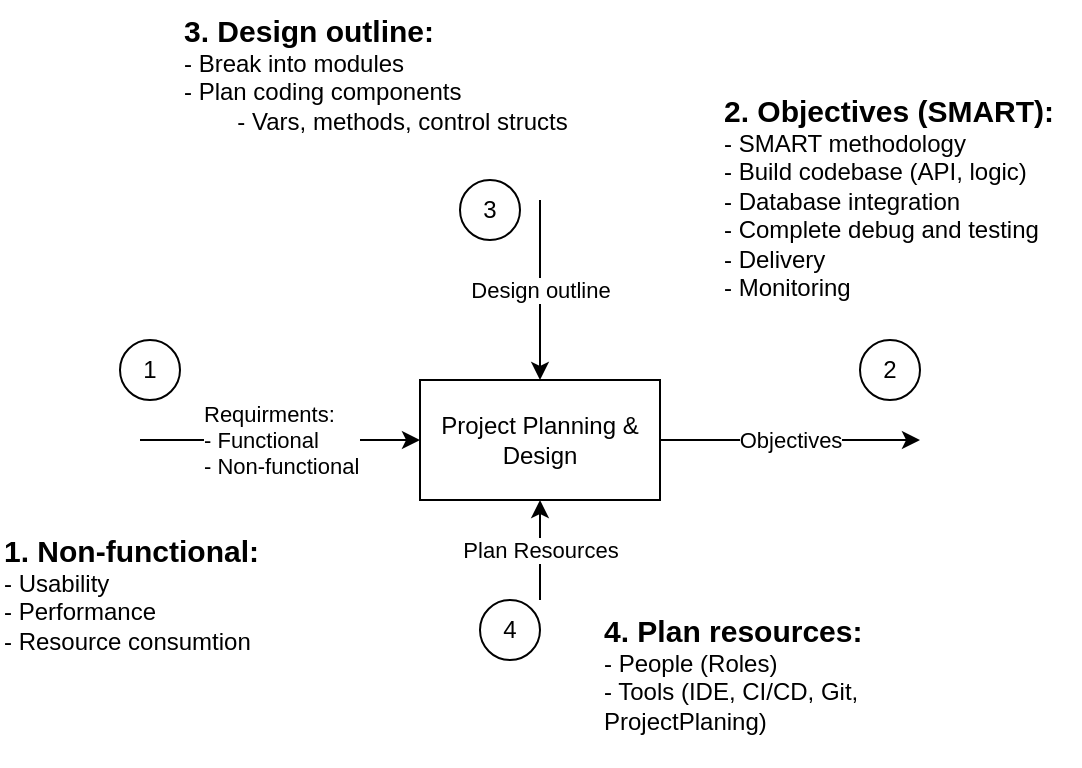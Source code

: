 <mxfile>
    <diagram id="DrBXslJF_VAqDF-D9VLP" name="General">
        <mxGraphModel dx="906" dy="466" grid="1" gridSize="10" guides="1" tooltips="1" connect="1" arrows="1" fold="1" page="1" pageScale="1" pageWidth="827" pageHeight="1169" math="0" shadow="0">
            <root>
                <mxCell id="0"/>
                <mxCell id="1" parent="0"/>
                <mxCell id="4" value="Objectives" style="edgeStyle=none;html=1;exitX=1;exitY=0.5;exitDx=0;exitDy=0;" edge="1" parent="1" source="2">
                    <mxGeometry relative="1" as="geometry">
                        <mxPoint x="480" y="260" as="targetPoint"/>
                    </mxGeometry>
                </mxCell>
                <mxCell id="2" value="Project Planning &amp;amp; Design" style="rounded=0;whiteSpace=wrap;html=1;" vertex="1" parent="1">
                    <mxGeometry x="230" y="230" width="120" height="60" as="geometry"/>
                </mxCell>
                <mxCell id="3" value="Requirments:&lt;div&gt;- Functional&lt;/div&gt;&lt;div style=&quot;&quot;&gt;- Non-functional&lt;/div&gt;" style="endArrow=classic;html=1;entryX=0;entryY=0.5;entryDx=0;entryDy=0;align=left;" edge="1" parent="1" target="2">
                    <mxGeometry x="-0.571" width="50" height="50" relative="1" as="geometry">
                        <mxPoint x="90" y="260" as="sourcePoint"/>
                        <mxPoint x="320" y="350" as="targetPoint"/>
                        <mxPoint as="offset"/>
                    </mxGeometry>
                </mxCell>
                <mxCell id="5" value="1" style="ellipse;whiteSpace=wrap;html=1;" vertex="1" parent="1">
                    <mxGeometry x="80" y="210" width="30" height="30" as="geometry"/>
                </mxCell>
                <mxCell id="6" value="2" style="ellipse;whiteSpace=wrap;html=1;" vertex="1" parent="1">
                    <mxGeometry x="450" y="210" width="30" height="30" as="geometry"/>
                </mxCell>
                <mxCell id="7" value="&lt;b&gt;&lt;font style=&quot;font-size: 15px;&quot;&gt;1. Non-functional:&lt;/font&gt;&lt;/b&gt;&lt;div&gt;- Usability&lt;/div&gt;&lt;div&gt;- Performance&lt;/div&gt;&lt;div&gt;- Resource consumtion&lt;/div&gt;" style="text;html=1;whiteSpace=wrap;overflow=hidden;rounded=0;" vertex="1" parent="1">
                    <mxGeometry x="20" y="300" width="180" height="90" as="geometry"/>
                </mxCell>
                <mxCell id="9" value="&lt;b&gt;&lt;font style=&quot;font-size: 15px;&quot;&gt;2. Objectives (SMART):&lt;/font&gt;&lt;/b&gt;&lt;div&gt;- SMART methodology&lt;br&gt;&lt;/div&gt;&lt;div&gt;- Build codebase (API, logic)&lt;/div&gt;&lt;div&gt;- Database integration&lt;/div&gt;&lt;div&gt;- Complete debug and testing&lt;/div&gt;&lt;div&gt;- Delivery&lt;/div&gt;&lt;div&gt;- Monitoring&lt;/div&gt;" style="text;html=1;whiteSpace=wrap;overflow=hidden;rounded=0;" vertex="1" parent="1">
                    <mxGeometry x="380" y="80" width="180" height="120" as="geometry"/>
                </mxCell>
                <mxCell id="10" value="Design outline" style="endArrow=classic;html=1;entryX=0.5;entryY=0;entryDx=0;entryDy=0;" edge="1" parent="1" target="2">
                    <mxGeometry width="50" height="50" relative="1" as="geometry">
                        <mxPoint x="290" y="140" as="sourcePoint"/>
                        <mxPoint x="270" y="200" as="targetPoint"/>
                    </mxGeometry>
                </mxCell>
                <mxCell id="11" value="3" style="ellipse;whiteSpace=wrap;html=1;" vertex="1" parent="1">
                    <mxGeometry x="250" y="130" width="30" height="30" as="geometry"/>
                </mxCell>
                <mxCell id="13" value="&lt;b&gt;&lt;font style=&quot;font-size: 15px;&quot;&gt;3. Design outline:&lt;/font&gt;&lt;/b&gt;&lt;div&gt;- Break into modules&lt;/div&gt;&lt;div&gt;- Plan coding components&lt;/div&gt;&lt;div&gt;&lt;span style=&quot;white-space: pre;&quot;&gt;&#x9;&lt;/span&gt;- Vars, methods, control structs&lt;br&gt;&lt;/div&gt;&lt;div&gt;&lt;br&gt;&lt;/div&gt;" style="text;html=1;whiteSpace=wrap;overflow=hidden;rounded=0;" vertex="1" parent="1">
                    <mxGeometry x="110" y="40" width="210" height="80" as="geometry"/>
                </mxCell>
                <mxCell id="14" value="Plan Resources" style="endArrow=classic;html=1;entryX=0.5;entryY=1;entryDx=0;entryDy=0;" edge="1" parent="1" target="2">
                    <mxGeometry width="50" height="50" relative="1" as="geometry">
                        <mxPoint x="290" y="340" as="sourcePoint"/>
                        <mxPoint x="300" y="240" as="targetPoint"/>
                    </mxGeometry>
                </mxCell>
                <mxCell id="15" value="4" style="ellipse;whiteSpace=wrap;html=1;" vertex="1" parent="1">
                    <mxGeometry x="260" y="340" width="30" height="30" as="geometry"/>
                </mxCell>
                <mxCell id="17" value="&lt;b&gt;&lt;font style=&quot;font-size: 15px;&quot;&gt;4. Plan resources:&lt;/font&gt;&lt;/b&gt;&lt;div&gt;- People (Roles)&lt;/div&gt;&lt;div&gt;- Tools (IDE, CI/CD, Git, ProjectPlaning)&lt;/div&gt;&lt;div&gt;&lt;br&gt;&lt;/div&gt;" style="text;html=1;whiteSpace=wrap;overflow=hidden;rounded=0;" vertex="1" parent="1">
                    <mxGeometry x="320" y="340" width="210" height="80" as="geometry"/>
                </mxCell>
            </root>
        </mxGraphModel>
    </diagram>
    <diagram id="dUpGEO1FITZvgjn8FHfY" name="TaskManager">
        <mxGraphModel dx="799" dy="466" grid="1" gridSize="10" guides="1" tooltips="1" connect="1" arrows="1" fold="1" page="1" pageScale="1" pageWidth="827" pageHeight="1169" math="0" shadow="0">
            <root>
                <mxCell id="0"/>
                <mxCell id="1" parent="0"/>
                <mxCell id="QiBqyNTSld2aBZlsAT9J-1" value="Objectives" style="edgeStyle=none;html=1;exitX=1;exitY=0.5;exitDx=0;exitDy=0;" edge="1" parent="1" source="QiBqyNTSld2aBZlsAT9J-2">
                    <mxGeometry relative="1" as="geometry">
                        <mxPoint x="480" y="260" as="targetPoint"/>
                    </mxGeometry>
                </mxCell>
                <mxCell id="QiBqyNTSld2aBZlsAT9J-2" value="Project Planning &amp;amp; Design" style="rounded=0;whiteSpace=wrap;html=1;" vertex="1" parent="1">
                    <mxGeometry x="230" y="230" width="120" height="60" as="geometry"/>
                </mxCell>
                <mxCell id="QiBqyNTSld2aBZlsAT9J-3" value="Requirments:&lt;div&gt;- Functional&lt;/div&gt;&lt;div style=&quot;&quot;&gt;- Non-functional&lt;/div&gt;" style="endArrow=classic;html=1;entryX=0;entryY=0.5;entryDx=0;entryDy=0;align=left;" edge="1" parent="1" target="QiBqyNTSld2aBZlsAT9J-2">
                    <mxGeometry x="-0.571" width="50" height="50" relative="1" as="geometry">
                        <mxPoint x="90" y="260" as="sourcePoint"/>
                        <mxPoint x="320" y="350" as="targetPoint"/>
                        <mxPoint as="offset"/>
                    </mxGeometry>
                </mxCell>
                <mxCell id="QiBqyNTSld2aBZlsAT9J-4" value="1" style="ellipse;whiteSpace=wrap;html=1;" vertex="1" parent="1">
                    <mxGeometry x="80" y="210" width="30" height="30" as="geometry"/>
                </mxCell>
                <mxCell id="QiBqyNTSld2aBZlsAT9J-5" value="2" style="ellipse;whiteSpace=wrap;html=1;" vertex="1" parent="1">
                    <mxGeometry x="450" y="210" width="30" height="30" as="geometry"/>
                </mxCell>
                <mxCell id="QiBqyNTSld2aBZlsAT9J-6" value="&lt;b&gt;&lt;font style=&quot;font-size: 15px;&quot;&gt;1. Requirements:&lt;/font&gt;&lt;/b&gt;&lt;div&gt;&lt;font&gt;- Functional&lt;/font&gt;&lt;br&gt;&lt;div&gt;&lt;span style=&quot;background-color: transparent;&quot;&gt;&lt;span style=&quot;white-space: pre;&quot;&gt;&#x9;&lt;/span&gt;- Add&lt;/span&gt;&lt;/div&gt;&lt;div&gt;&lt;span style=&quot;white-space: pre;&quot;&gt;&#x9;&lt;/span&gt;- Complete&lt;br&gt;&lt;div&gt;&lt;span style=&quot;white-space: pre;&quot;&gt;&#x9;&lt;/span&gt;- Review&lt;br&gt;&lt;/div&gt;&lt;/div&gt;&lt;/div&gt;&lt;div&gt;- Non-functional&lt;/div&gt;&lt;div&gt;&lt;span style=&quot;white-space: pre;&quot;&gt;&#x9;&lt;/span&gt;- Should run in usual env&lt;br&gt;&lt;/div&gt;" style="text;html=1;whiteSpace=wrap;overflow=hidden;rounded=0;" vertex="1" parent="1">
                    <mxGeometry x="20" y="300" width="180" height="120" as="geometry"/>
                </mxCell>
                <mxCell id="QiBqyNTSld2aBZlsAT9J-7" value="&lt;b&gt;&lt;font style=&quot;font-size: 15px;&quot;&gt;2. Objectives:&lt;/font&gt;&lt;/b&gt;&lt;div&gt;&lt;span style=&quot;background-color: transparent;&quot;&gt;- Build codebase (API, logic)&lt;/span&gt;&lt;/div&gt;&lt;div&gt;&lt;span style=&quot;background-color: transparent;&quot;&gt;&lt;span style=&quot;white-space: pre;&quot;&gt;&#x9;&lt;/span&gt;- Create add, review complete&lt;br&gt;&lt;/span&gt;&lt;/div&gt;&lt;div&gt;- Complete debug and testing&amp;nbsp;&lt;/div&gt;&lt;div&gt;&lt;span style=&quot;white-space: pre;&quot;&gt;&#x9;&lt;/span&gt;- Test add, review, complete&lt;/div&gt;&lt;div&gt;- Delivery: code file&lt;/div&gt;&lt;div&gt;- Monitoring: no&lt;/div&gt;" style="text;html=1;whiteSpace=wrap;overflow=hidden;rounded=0;" vertex="1" parent="1">
                    <mxGeometry x="370" y="70" width="220" height="130" as="geometry"/>
                </mxCell>
                <mxCell id="QiBqyNTSld2aBZlsAT9J-8" value="Design outline" style="endArrow=classic;html=1;entryX=0.5;entryY=0;entryDx=0;entryDy=0;" edge="1" parent="1" target="QiBqyNTSld2aBZlsAT9J-2">
                    <mxGeometry width="50" height="50" relative="1" as="geometry">
                        <mxPoint x="290" y="140" as="sourcePoint"/>
                        <mxPoint x="270" y="200" as="targetPoint"/>
                    </mxGeometry>
                </mxCell>
                <mxCell id="QiBqyNTSld2aBZlsAT9J-9" value="3" style="ellipse;whiteSpace=wrap;html=1;" vertex="1" parent="1">
                    <mxGeometry x="250" y="130" width="30" height="30" as="geometry"/>
                </mxCell>
                <mxCell id="QiBqyNTSld2aBZlsAT9J-10" value="&lt;b&gt;&lt;font style=&quot;font-size: 15px;&quot;&gt;3. Design outline:&lt;/font&gt;&lt;/b&gt;&lt;div&gt;- Break into modules&lt;/div&gt;&lt;div&gt;&lt;span style=&quot;white-space: pre;&quot;&gt;&#x9;&lt;/span&gt;- Add task method&lt;br&gt;&lt;/div&gt;&lt;div&gt;&lt;span style=&quot;white-space: pre;&quot;&gt;&#x9;&lt;/span&gt;- Complete task method&lt;br&gt;&lt;/div&gt;&lt;div&gt;&lt;span style=&quot;white-space: pre;&quot;&gt;&#x9;&lt;/span&gt;- Review task method&lt;br&gt;&lt;/div&gt;&lt;div&gt;- Plan coding components&lt;/div&gt;&lt;div&gt;&lt;span style=&quot;white-space: pre;&quot;&gt;&#x9;&lt;/span&gt;- Forkflows (see Tabs)&lt;br&gt;&lt;/div&gt;&lt;div&gt;&lt;br&gt;&lt;/div&gt;" style="text;html=1;whiteSpace=wrap;overflow=hidden;rounded=0;" vertex="1" parent="1">
                    <mxGeometry x="80" y="10" width="170" height="120" as="geometry"/>
                </mxCell>
                <mxCell id="QiBqyNTSld2aBZlsAT9J-11" value="Plan Resources" style="endArrow=classic;html=1;entryX=0.5;entryY=1;entryDx=0;entryDy=0;" edge="1" parent="1" target="QiBqyNTSld2aBZlsAT9J-2">
                    <mxGeometry width="50" height="50" relative="1" as="geometry">
                        <mxPoint x="290" y="340" as="sourcePoint"/>
                        <mxPoint x="300" y="240" as="targetPoint"/>
                    </mxGeometry>
                </mxCell>
                <mxCell id="QiBqyNTSld2aBZlsAT9J-12" value="4" style="ellipse;whiteSpace=wrap;html=1;" vertex="1" parent="1">
                    <mxGeometry x="260" y="340" width="30" height="30" as="geometry"/>
                </mxCell>
                <mxCell id="QiBqyNTSld2aBZlsAT9J-13" value="&lt;b&gt;&lt;font style=&quot;font-size: 15px;&quot;&gt;4. Plan resources:&lt;/font&gt;&lt;/b&gt;&lt;div&gt;- People (Roles): Me as all&lt;/div&gt;&lt;div&gt;- Tools (IDE, CI/CD, Git, ProjectPlaning)&amp;nbsp;&lt;span style=&quot;color: rgb(63, 63, 63); background-color: transparent;&quot;&gt;: VC, Git, .md file&lt;/span&gt;&lt;/div&gt;&lt;div&gt;&lt;br&gt;&lt;/div&gt;" style="text;html=1;whiteSpace=wrap;overflow=hidden;rounded=0;" vertex="1" parent="1">
                    <mxGeometry x="320" y="340" width="210" height="80" as="geometry"/>
                </mxCell>
            </root>
        </mxGraphModel>
    </diagram>
    <diagram id="N5ow1h4CWeKo-JUtExnc" name="TM Workflows">
        <mxGraphModel dx="799" dy="466" grid="1" gridSize="10" guides="1" tooltips="1" connect="1" arrows="1" fold="1" page="1" pageScale="1" pageWidth="827" pageHeight="1169" math="0" shadow="0">
            <root>
                <mxCell id="0"/>
                <mxCell id="1" parent="0"/>
                <mxCell id="FsveQ2rnVbb57fDJ7GiA-5" style="edgeStyle=none;html=1;entryX=0;entryY=0.5;entryDx=0;entryDy=0;" edge="1" parent="1" source="FsveQ2rnVbb57fDJ7GiA-1" target="FsveQ2rnVbb57fDJ7GiA-4">
                    <mxGeometry relative="1" as="geometry"/>
                </mxCell>
                <mxCell id="FsveQ2rnVbb57fDJ7GiA-1" value="Get command&lt;div&gt;to Add&lt;/div&gt;" style="ellipse;whiteSpace=wrap;html=1;" vertex="1" parent="1">
                    <mxGeometry x="90" y="70" width="120" height="80" as="geometry"/>
                </mxCell>
                <mxCell id="FsveQ2rnVbb57fDJ7GiA-10" style="edgeStyle=none;html=1;entryX=0;entryY=0.5;entryDx=0;entryDy=0;" edge="1" parent="1" source="FsveQ2rnVbb57fDJ7GiA-3" target="FsveQ2rnVbb57fDJ7GiA-7">
                    <mxGeometry relative="1" as="geometry"/>
                </mxCell>
                <mxCell id="8QN5xIpaUlHAXWEVH9E2-6" value="" style="edgeStyle=none;html=1;" edge="1" parent="1" source="FsveQ2rnVbb57fDJ7GiA-3" target="8QN5xIpaUlHAXWEVH9E2-5">
                    <mxGeometry relative="1" as="geometry"/>
                </mxCell>
                <mxCell id="FsveQ2rnVbb57fDJ7GiA-3" value="Get Task name" style="rounded=0;whiteSpace=wrap;html=1;" vertex="1" parent="1">
                    <mxGeometry x="390" y="80" width="100" height="60" as="geometry"/>
                </mxCell>
                <mxCell id="FsveQ2rnVbb57fDJ7GiA-6" value="YES" style="edgeStyle=none;html=1;exitX=1;exitY=0.5;exitDx=0;exitDy=0;entryX=0;entryY=0.5;entryDx=0;entryDy=0;" edge="1" parent="1" source="FsveQ2rnVbb57fDJ7GiA-4" target="FsveQ2rnVbb57fDJ7GiA-3">
                    <mxGeometry relative="1" as="geometry"/>
                </mxCell>
                <mxCell id="FsveQ2rnVbb57fDJ7GiA-11" value="NO" style="edgeStyle=none;html=1;entryX=0.5;entryY=1;entryDx=0;entryDy=0;exitX=0.5;exitY=1;exitDx=0;exitDy=0;strokeColor=#FF0000;" edge="1" parent="1" source="FsveQ2rnVbb57fDJ7GiA-4" target="FsveQ2rnVbb57fDJ7GiA-7">
                    <mxGeometry relative="1" as="geometry">
                        <Array as="points">
                            <mxPoint x="290" y="200"/>
                            <mxPoint x="720" y="200"/>
                        </Array>
                    </mxGeometry>
                </mxCell>
                <mxCell id="FsveQ2rnVbb57fDJ7GiA-4" value="Can&lt;div&gt;Add?&lt;/div&gt;" style="rhombus;whiteSpace=wrap;html=1;" vertex="1" parent="1">
                    <mxGeometry x="250" y="70" width="80" height="80" as="geometry"/>
                </mxCell>
                <mxCell id="FsveQ2rnVbb57fDJ7GiA-7" value="END" style="ellipse;whiteSpace=wrap;html=1;" vertex="1" parent="1">
                    <mxGeometry x="660" y="70" width="120" height="80" as="geometry"/>
                </mxCell>
                <mxCell id="FsveQ2rnVbb57fDJ7GiA-12" value="Add Task" style="shape=umlFrame;whiteSpace=wrap;html=1;pointerEvents=0;" vertex="1" parent="1">
                    <mxGeometry x="60" y="20" width="740" height="210" as="geometry"/>
                </mxCell>
                <mxCell id="G6eelwfsjaEpsHI_VHBm-1" style="edgeStyle=none;html=1;entryX=0;entryY=0.5;entryDx=0;entryDy=0;" edge="1" parent="1" source="G6eelwfsjaEpsHI_VHBm-2" target="G6eelwfsjaEpsHI_VHBm-4">
                    <mxGeometry relative="1" as="geometry">
                        <mxPoint x="280" y="340" as="targetPoint"/>
                    </mxGeometry>
                </mxCell>
                <mxCell id="8QN5xIpaUlHAXWEVH9E2-1" value="" style="edgeStyle=none;html=1;" edge="1" parent="1" source="G6eelwfsjaEpsHI_VHBm-2" target="G6eelwfsjaEpsHI_VHBm-4">
                    <mxGeometry relative="1" as="geometry"/>
                </mxCell>
                <mxCell id="8QN5xIpaUlHAXWEVH9E2-4" value="" style="edgeStyle=none;html=1;" edge="1" parent="1" source="G6eelwfsjaEpsHI_VHBm-2" target="8QN5xIpaUlHAXWEVH9E2-3">
                    <mxGeometry relative="1" as="geometry"/>
                </mxCell>
                <mxCell id="G6eelwfsjaEpsHI_VHBm-2" value="Get commant&lt;div&gt;to Complete&lt;/div&gt;" style="ellipse;whiteSpace=wrap;html=1;" vertex="1" parent="1">
                    <mxGeometry x="90" y="300" width="120" height="80" as="geometry"/>
                </mxCell>
                <mxCell id="G6eelwfsjaEpsHI_VHBm-3" style="edgeStyle=none;html=1;entryX=0;entryY=0.5;entryDx=0;entryDy=0;" edge="1" parent="1" source="G6eelwfsjaEpsHI_VHBm-4" target="G6eelwfsjaEpsHI_VHBm-8">
                    <mxGeometry relative="1" as="geometry"/>
                </mxCell>
                <mxCell id="G6eelwfsjaEpsHI_VHBm-12" value="" style="edgeStyle=none;html=1;" edge="1" parent="1" source="G6eelwfsjaEpsHI_VHBm-4" target="G6eelwfsjaEpsHI_VHBm-11">
                    <mxGeometry relative="1" as="geometry"/>
                </mxCell>
                <mxCell id="G6eelwfsjaEpsHI_VHBm-4" value="Find Task&lt;div&gt;in list&lt;/div&gt;" style="rounded=0;whiteSpace=wrap;html=1;" vertex="1" parent="1">
                    <mxGeometry x="380" y="310" width="94" height="60" as="geometry"/>
                </mxCell>
                <mxCell id="G6eelwfsjaEpsHI_VHBm-8" value="Show message" style="ellipse;whiteSpace=wrap;html=1;" vertex="1" parent="1">
                    <mxGeometry x="660" y="300" width="120" height="80" as="geometry"/>
                </mxCell>
                <mxCell id="G6eelwfsjaEpsHI_VHBm-9" value="Complete Task" style="shape=umlFrame;whiteSpace=wrap;html=1;pointerEvents=0;" vertex="1" parent="1">
                    <mxGeometry x="60" y="250" width="740" height="160" as="geometry"/>
                </mxCell>
                <mxCell id="G6eelwfsjaEpsHI_VHBm-11" value="Set staus to Complete" style="whiteSpace=wrap;html=1;rounded=0;" vertex="1" parent="1">
                    <mxGeometry x="510" y="310" width="120" height="60" as="geometry"/>
                </mxCell>
                <mxCell id="8QN5xIpaUlHAXWEVH9E2-16" style="edgeStyle=none;html=1;entryX=0;entryY=0.5;entryDx=0;entryDy=0;" edge="1" parent="1" source="G6eelwfsjaEpsHI_VHBm-14" target="8QN5xIpaUlHAXWEVH9E2-15">
                    <mxGeometry relative="1" as="geometry"/>
                </mxCell>
                <mxCell id="G6eelwfsjaEpsHI_VHBm-14" value="Show Promt" style="ellipse;whiteSpace=wrap;html=1;" vertex="1" parent="1">
                    <mxGeometry x="90" y="464" width="120" height="80" as="geometry"/>
                </mxCell>
                <mxCell id="G6eelwfsjaEpsHI_VHBm-18" value="END" style="ellipse;whiteSpace=wrap;html=1;" vertex="1" parent="1">
                    <mxGeometry x="660" y="464" width="120" height="80" as="geometry"/>
                </mxCell>
                <mxCell id="G6eelwfsjaEpsHI_VHBm-19" value="Review&lt;div&gt;Tasks&lt;/div&gt;" style="shape=umlFrame;whiteSpace=wrap;html=1;pointerEvents=0;" vertex="1" parent="1">
                    <mxGeometry x="60" y="425" width="740" height="160" as="geometry"/>
                </mxCell>
                <mxCell id="8QN5xIpaUlHAXWEVH9E2-18" style="edgeStyle=none;html=1;entryX=0.5;entryY=0;entryDx=0;entryDy=0;" edge="1" parent="1" source="G6eelwfsjaEpsHI_VHBm-20" target="8QN5xIpaUlHAXWEVH9E2-15">
                    <mxGeometry relative="1" as="geometry">
                        <Array as="points">
                            <mxPoint x="534" y="450"/>
                            <mxPoint x="260" y="450"/>
                        </Array>
                    </mxGeometry>
                </mxCell>
                <mxCell id="G6eelwfsjaEpsHI_VHBm-20" value="Print Task&amp;nbsp;&lt;div&gt;ID, Name + Status&lt;/div&gt;" style="whiteSpace=wrap;html=1;rounded=0;" vertex="1" parent="1">
                    <mxGeometry x="474" y="474" width="120" height="60" as="geometry"/>
                </mxCell>
                <mxCell id="8QN5xIpaUlHAXWEVH9E2-3" value="Get Task ID&amp;nbsp;" style="whiteSpace=wrap;html=1;" vertex="1" parent="1">
                    <mxGeometry x="250" y="310" width="86" height="60" as="geometry"/>
                </mxCell>
                <mxCell id="8QN5xIpaUlHAXWEVH9E2-5" value="&lt;span style=&quot;color: rgb(0, 0, 0);&quot;&gt;Create Task with name and status Not-Complete&lt;br&gt;&lt;/span&gt;" style="whiteSpace=wrap;html=1;rounded=0;" vertex="1" parent="1">
                    <mxGeometry x="530" y="80" width="100" height="60" as="geometry"/>
                </mxCell>
                <mxCell id="8QN5xIpaUlHAXWEVH9E2-11" value="YES" style="edgeStyle=none;html=1;entryX=0;entryY=0.5;entryDx=0;entryDy=0;" edge="1" parent="1" source="8QN5xIpaUlHAXWEVH9E2-9" target="G6eelwfsjaEpsHI_VHBm-20">
                    <mxGeometry relative="1" as="geometry"/>
                </mxCell>
                <mxCell id="8QN5xIpaUlHAXWEVH9E2-12" value="NO" style="edgeStyle=none;html=1;exitX=0.5;exitY=1;exitDx=0;exitDy=0;entryX=0.5;entryY=1;entryDx=0;entryDy=0;strokeColor=#FF0000;" edge="1" parent="1" source="8QN5xIpaUlHAXWEVH9E2-9" target="G6eelwfsjaEpsHI_VHBm-18">
                    <mxGeometry relative="1" as="geometry">
                        <Array as="points">
                            <mxPoint x="340" y="570"/>
                            <mxPoint x="720" y="570"/>
                        </Array>
                    </mxGeometry>
                </mxCell>
                <mxCell id="8QN5xIpaUlHAXWEVH9E2-9" value="Next Task?" style="rhombus;whiteSpace=wrap;html=1;" vertex="1" parent="1">
                    <mxGeometry x="300" y="464" width="80" height="80" as="geometry"/>
                </mxCell>
                <mxCell id="8QN5xIpaUlHAXWEVH9E2-17" style="edgeStyle=none;html=1;entryX=0;entryY=0.5;entryDx=0;entryDy=0;" edge="1" parent="1" source="8QN5xIpaUlHAXWEVH9E2-15" target="8QN5xIpaUlHAXWEVH9E2-9">
                    <mxGeometry relative="1" as="geometry"/>
                </mxCell>
                <mxCell id="8QN5xIpaUlHAXWEVH9E2-15" value="" style="ellipse;whiteSpace=wrap;html=1;aspect=fixed;" vertex="1" parent="1">
                    <mxGeometry x="250" y="494" width="20" height="20" as="geometry"/>
                </mxCell>
            </root>
        </mxGraphModel>
    </diagram>
    <diagram id="bwM6o-b71hssEWGPhvhw" name="Inventory WF">
        <mxGraphModel dx="799" dy="622" grid="1" gridSize="10" guides="1" tooltips="1" connect="1" arrows="1" fold="1" page="1" pageScale="1" pageWidth="827" pageHeight="1169" math="0" shadow="0">
            <root>
                <mxCell id="0"/>
                <mxCell id="1" parent="0"/>
                <mxCell id="7QfGxyvuT_2sHjs9UqH8-34" value="Run" style="shape=umlFrame;whiteSpace=wrap;html=1;pointerEvents=0;" vertex="1" parent="1">
                    <mxGeometry x="20" y="190" width="750" height="140" as="geometry"/>
                </mxCell>
                <mxCell id="7QfGxyvuT_2sHjs9UqH8-35" value="" style="edgeStyle=none;html=1;" edge="1" parent="1" source="7QfGxyvuT_2sHjs9UqH8-36" target="7QfGxyvuT_2sHjs9UqH8-38">
                    <mxGeometry relative="1" as="geometry"/>
                </mxCell>
                <mxCell id="7QfGxyvuT_2sHjs9UqH8-36" value="START" style="ellipse;whiteSpace=wrap;html=1;" vertex="1" parent="1">
                    <mxGeometry x="60" y="210" width="120" height="80" as="geometry"/>
                </mxCell>
                <mxCell id="7QfGxyvuT_2sHjs9UqH8-37" value="YES" style="edgeStyle=none;html=1;entryX=0;entryY=0.5;entryDx=0;entryDy=0;" edge="1" parent="1" source="7QfGxyvuT_2sHjs9UqH8-38" target="7QfGxyvuT_2sHjs9UqH8-42">
                    <mxGeometry relative="1" as="geometry"/>
                </mxCell>
                <mxCell id="7QfGxyvuT_2sHjs9UqH8-38" value="Get Command&lt;div&gt;not Exit&lt;/div&gt;" style="rhombus;whiteSpace=wrap;html=1;" vertex="1" parent="1">
                    <mxGeometry x="290" y="210" width="130" height="80" as="geometry"/>
                </mxCell>
                <mxCell id="7QfGxyvuT_2sHjs9UqH8-39" value="END" style="ellipse;whiteSpace=wrap;html=1;" vertex="1" parent="1">
                    <mxGeometry x="630" y="210" width="120" height="80" as="geometry"/>
                </mxCell>
                <mxCell id="7QfGxyvuT_2sHjs9UqH8-40" value="" style="ellipse;whiteSpace=wrap;html=1;aspect=fixed;" vertex="1" parent="1">
                    <mxGeometry x="220" y="240" width="20" height="20" as="geometry"/>
                </mxCell>
                <mxCell id="7QfGxyvuT_2sHjs9UqH8-41" style="edgeStyle=none;html=1;exitX=0.5;exitY=0;exitDx=0;exitDy=0;entryX=0.5;entryY=0;entryDx=0;entryDy=0;" edge="1" parent="1" source="7QfGxyvuT_2sHjs9UqH8-42" target="7QfGxyvuT_2sHjs9UqH8-40">
                    <mxGeometry relative="1" as="geometry">
                        <Array as="points">
                            <mxPoint x="540" y="200"/>
                            <mxPoint x="230" y="200"/>
                        </Array>
                    </mxGeometry>
                </mxCell>
                <mxCell id="7QfGxyvuT_2sHjs9UqH8-42" value="Execute Command" style="rounded=0;whiteSpace=wrap;html=1;" vertex="1" parent="1">
                    <mxGeometry x="480" y="220" width="120" height="60" as="geometry"/>
                </mxCell>
                <mxCell id="7QfGxyvuT_2sHjs9UqH8-43" value="NO" style="edgeStyle=none;html=1;exitX=0.5;exitY=1;exitDx=0;exitDy=0;entryX=0.558;entryY=0.988;entryDx=0;entryDy=0;entryPerimeter=0;strokeColor=#FF0000;" edge="1" parent="1" source="7QfGxyvuT_2sHjs9UqH8-38" target="7QfGxyvuT_2sHjs9UqH8-39">
                    <mxGeometry relative="1" as="geometry">
                        <Array as="points">
                            <mxPoint x="355" y="320"/>
                            <mxPoint x="697" y="320"/>
                        </Array>
                    </mxGeometry>
                </mxCell>
                <mxCell id="7QfGxyvuT_2sHjs9UqH8-44" value="View" style="shape=umlFrame;whiteSpace=wrap;html=1;pointerEvents=0;" vertex="1" parent="1">
                    <mxGeometry x="20" y="340" width="750" height="140" as="geometry"/>
                </mxCell>
                <mxCell id="7QfGxyvuT_2sHjs9UqH8-45" value="" style="edgeStyle=none;html=1;" edge="1" parent="1" source="7QfGxyvuT_2sHjs9UqH8-46" target="7QfGxyvuT_2sHjs9UqH8-48">
                    <mxGeometry relative="1" as="geometry"/>
                </mxCell>
                <mxCell id="7QfGxyvuT_2sHjs9UqH8-46" value="START" style="ellipse;whiteSpace=wrap;html=1;" vertex="1" parent="1">
                    <mxGeometry x="60" y="360" width="120" height="80" as="geometry"/>
                </mxCell>
                <mxCell id="7QfGxyvuT_2sHjs9UqH8-47" value="YES" style="edgeStyle=none;html=1;entryX=0;entryY=0.5;entryDx=0;entryDy=0;" edge="1" parent="1" source="7QfGxyvuT_2sHjs9UqH8-48" target="7QfGxyvuT_2sHjs9UqH8-52">
                    <mxGeometry relative="1" as="geometry"/>
                </mxCell>
                <mxCell id="7QfGxyvuT_2sHjs9UqH8-48" value="Next Product?" style="rhombus;whiteSpace=wrap;html=1;" vertex="1" parent="1">
                    <mxGeometry x="300" y="360" width="130" height="80" as="geometry"/>
                </mxCell>
                <mxCell id="7QfGxyvuT_2sHjs9UqH8-49" value="END" style="ellipse;whiteSpace=wrap;html=1;" vertex="1" parent="1">
                    <mxGeometry x="630" y="360" width="120" height="80" as="geometry"/>
                </mxCell>
                <mxCell id="7QfGxyvuT_2sHjs9UqH8-50" value="" style="ellipse;whiteSpace=wrap;html=1;aspect=fixed;" vertex="1" parent="1">
                    <mxGeometry x="220" y="390" width="20" height="20" as="geometry"/>
                </mxCell>
                <mxCell id="7QfGxyvuT_2sHjs9UqH8-51" style="edgeStyle=none;html=1;exitX=0.5;exitY=0;exitDx=0;exitDy=0;entryX=0.5;entryY=0;entryDx=0;entryDy=0;" edge="1" parent="1" source="7QfGxyvuT_2sHjs9UqH8-52" target="7QfGxyvuT_2sHjs9UqH8-50">
                    <mxGeometry relative="1" as="geometry">
                        <Array as="points">
                            <mxPoint x="540" y="350"/>
                            <mxPoint x="230" y="350"/>
                        </Array>
                    </mxGeometry>
                </mxCell>
                <mxCell id="7QfGxyvuT_2sHjs9UqH8-52" value="Print&lt;div&gt;Name + price + Qty&lt;/div&gt;" style="rounded=0;whiteSpace=wrap;html=1;" vertex="1" parent="1">
                    <mxGeometry x="480" y="370" width="120" height="60" as="geometry"/>
                </mxCell>
                <mxCell id="7QfGxyvuT_2sHjs9UqH8-53" value="NO" style="edgeStyle=none;html=1;exitX=0.5;exitY=1;exitDx=0;exitDy=0;entryX=0.558;entryY=0.988;entryDx=0;entryDy=0;entryPerimeter=0;strokeColor=#FF0000;" edge="1" parent="1" source="7QfGxyvuT_2sHjs9UqH8-48" target="7QfGxyvuT_2sHjs9UqH8-49">
                    <mxGeometry relative="1" as="geometry">
                        <Array as="points">
                            <mxPoint x="365" y="470"/>
                            <mxPoint x="697" y="470"/>
                        </Array>
                    </mxGeometry>
                </mxCell>
                <mxCell id="7QfGxyvuT_2sHjs9UqH8-54" value="Update" style="shape=umlFrame;whiteSpace=wrap;html=1;pointerEvents=0;" vertex="1" parent="1">
                    <mxGeometry x="20" y="660" width="750" height="150" as="geometry"/>
                </mxCell>
                <mxCell id="7QfGxyvuT_2sHjs9UqH8-55" value="" style="edgeStyle=none;html=1;" edge="1" parent="1" source="7QfGxyvuT_2sHjs9UqH8-56" target="7QfGxyvuT_2sHjs9UqH8-59">
                    <mxGeometry relative="1" as="geometry"/>
                </mxCell>
                <mxCell id="7QfGxyvuT_2sHjs9UqH8-56" value="Get Product No to&lt;div&gt;update&lt;/div&gt;" style="ellipse;whiteSpace=wrap;html=1;" vertex="1" parent="1">
                    <mxGeometry x="60" y="680" width="120" height="80" as="geometry"/>
                </mxCell>
                <mxCell id="7QfGxyvuT_2sHjs9UqH8-57" value="NO" style="edgeStyle=none;html=1;exitX=0.5;exitY=1;exitDx=0;exitDy=0;entryX=0;entryY=0.5;entryDx=0;entryDy=0;strokeColor=#FF0000;" edge="1" parent="1" source="7QfGxyvuT_2sHjs9UqH8-59" target="7QfGxyvuT_2sHjs9UqH8-63">
                    <mxGeometry relative="1" as="geometry">
                        <Array as="points">
                            <mxPoint x="280" y="775"/>
                        </Array>
                    </mxGeometry>
                </mxCell>
                <mxCell id="7QfGxyvuT_2sHjs9UqH8-58" value="YES" style="edgeStyle=none;html=1;entryX=0;entryY=0.5;entryDx=0;entryDy=0;" edge="1" parent="1" source="7QfGxyvuT_2sHjs9UqH8-59" target="7QfGxyvuT_2sHjs9UqH8-65">
                    <mxGeometry relative="1" as="geometry"/>
                </mxCell>
                <mxCell id="7QfGxyvuT_2sHjs9UqH8-59" value="Product No&amp;nbsp;&lt;div&gt;is valid?&lt;/div&gt;" style="rhombus;whiteSpace=wrap;html=1;" vertex="1" parent="1">
                    <mxGeometry x="220" y="680" width="130" height="80" as="geometry"/>
                </mxCell>
                <mxCell id="7QfGxyvuT_2sHjs9UqH8-60" value="Print Info" style="ellipse;whiteSpace=wrap;html=1;" vertex="1" parent="1">
                    <mxGeometry x="630" y="670" width="120" height="80" as="geometry"/>
                </mxCell>
                <mxCell id="7QfGxyvuT_2sHjs9UqH8-61" style="edgeStyle=none;html=1;entryX=0.042;entryY=0.6;entryDx=0;entryDy=0;entryPerimeter=0;exitX=1;exitY=0.5;exitDx=0;exitDy=0;" edge="1" parent="1" source="7QfGxyvuT_2sHjs9UqH8-66" target="7QfGxyvuT_2sHjs9UqH8-60">
                    <mxGeometry relative="1" as="geometry">
                        <mxPoint x="580" y="720" as="sourcePoint"/>
                    </mxGeometry>
                </mxCell>
                <mxCell id="7QfGxyvuT_2sHjs9UqH8-62" style="edgeStyle=none;html=1;entryX=0.5;entryY=1;entryDx=0;entryDy=0;exitX=1;exitY=0.5;exitDx=0;exitDy=0;" edge="1" parent="1" source="7QfGxyvuT_2sHjs9UqH8-63" target="7QfGxyvuT_2sHjs9UqH8-60">
                    <mxGeometry relative="1" as="geometry">
                        <mxPoint x="540" y="770" as="sourcePoint"/>
                        <Array as="points">
                            <mxPoint x="690" y="775"/>
                        </Array>
                    </mxGeometry>
                </mxCell>
                <mxCell id="7QfGxyvuT_2sHjs9UqH8-63" value="Print invalid product" style="rounded=0;whiteSpace=wrap;html=1;" vertex="1" parent="1">
                    <mxGeometry x="414" y="750" width="120" height="50" as="geometry"/>
                </mxCell>
                <mxCell id="7QfGxyvuT_2sHjs9UqH8-64" style="edgeStyle=none;html=1;entryX=0;entryY=0.5;entryDx=0;entryDy=0;" edge="1" parent="1" source="7QfGxyvuT_2sHjs9UqH8-65" target="7QfGxyvuT_2sHjs9UqH8-66">
                    <mxGeometry relative="1" as="geometry"/>
                </mxCell>
                <mxCell id="7QfGxyvuT_2sHjs9UqH8-65" value="Get Qty" style="rounded=0;whiteSpace=wrap;html=1;" vertex="1" parent="1">
                    <mxGeometry x="400" y="670" width="70" height="50" as="geometry"/>
                </mxCell>
                <mxCell id="7QfGxyvuT_2sHjs9UqH8-66" value="Update Qty" style="rounded=0;whiteSpace=wrap;html=1;" vertex="1" parent="1">
                    <mxGeometry x="500" y="670" width="90" height="50" as="geometry"/>
                </mxCell>
                <mxCell id="7QfGxyvuT_2sHjs9UqH8-67" value="Remove" style="shape=umlFrame;whiteSpace=wrap;html=1;pointerEvents=0;" vertex="1" parent="1">
                    <mxGeometry x="20" y="820" width="750" height="150" as="geometry"/>
                </mxCell>
                <mxCell id="7QfGxyvuT_2sHjs9UqH8-68" value="" style="edgeStyle=none;html=1;" edge="1" parent="1" source="7QfGxyvuT_2sHjs9UqH8-69" target="7QfGxyvuT_2sHjs9UqH8-72">
                    <mxGeometry relative="1" as="geometry"/>
                </mxCell>
                <mxCell id="7QfGxyvuT_2sHjs9UqH8-69" value="Get Product No to&lt;div&gt;remove&lt;/div&gt;" style="ellipse;whiteSpace=wrap;html=1;" vertex="1" parent="1">
                    <mxGeometry x="60" y="840" width="120" height="80" as="geometry"/>
                </mxCell>
                <mxCell id="7QfGxyvuT_2sHjs9UqH8-70" value="NO" style="edgeStyle=none;html=1;exitX=0.5;exitY=1;exitDx=0;exitDy=0;entryX=0;entryY=0.5;entryDx=0;entryDy=0;strokeColor=#FF0000;" edge="1" parent="1" source="7QfGxyvuT_2sHjs9UqH8-72" target="7QfGxyvuT_2sHjs9UqH8-75">
                    <mxGeometry relative="1" as="geometry">
                        <Array as="points">
                            <mxPoint x="280" y="935"/>
                        </Array>
                    </mxGeometry>
                </mxCell>
                <mxCell id="7QfGxyvuT_2sHjs9UqH8-71" value="YES" style="edgeStyle=none;html=1;entryX=0;entryY=0.5;entryDx=0;entryDy=0;" edge="1" parent="1" source="7QfGxyvuT_2sHjs9UqH8-72" target="7QfGxyvuT_2sHjs9UqH8-77">
                    <mxGeometry relative="1" as="geometry"/>
                </mxCell>
                <mxCell id="7QfGxyvuT_2sHjs9UqH8-72" value="Product No&amp;nbsp;&lt;div&gt;is valid?&lt;/div&gt;" style="rhombus;whiteSpace=wrap;html=1;" vertex="1" parent="1">
                    <mxGeometry x="220" y="840" width="130" height="80" as="geometry"/>
                </mxCell>
                <mxCell id="7QfGxyvuT_2sHjs9UqH8-73" value="Print Info" style="ellipse;whiteSpace=wrap;html=1;" vertex="1" parent="1">
                    <mxGeometry x="630" y="830" width="120" height="80" as="geometry"/>
                </mxCell>
                <mxCell id="7QfGxyvuT_2sHjs9UqH8-74" style="edgeStyle=none;html=1;entryX=0.5;entryY=1;entryDx=0;entryDy=0;exitX=1;exitY=0.5;exitDx=0;exitDy=0;" edge="1" parent="1" source="7QfGxyvuT_2sHjs9UqH8-75" target="7QfGxyvuT_2sHjs9UqH8-73">
                    <mxGeometry relative="1" as="geometry">
                        <mxPoint x="540" y="930" as="sourcePoint"/>
                        <Array as="points">
                            <mxPoint x="690" y="935"/>
                        </Array>
                    </mxGeometry>
                </mxCell>
                <mxCell id="7QfGxyvuT_2sHjs9UqH8-75" value="Print invalid product" style="rounded=0;whiteSpace=wrap;html=1;" vertex="1" parent="1">
                    <mxGeometry x="414" y="910" width="120" height="50" as="geometry"/>
                </mxCell>
                <mxCell id="7QfGxyvuT_2sHjs9UqH8-76" style="edgeStyle=none;html=1;entryX=0;entryY=0.5;entryDx=0;entryDy=0;" edge="1" parent="1" source="7QfGxyvuT_2sHjs9UqH8-77" target="7QfGxyvuT_2sHjs9UqH8-73">
                    <mxGeometry relative="1" as="geometry"/>
                </mxCell>
                <mxCell id="7QfGxyvuT_2sHjs9UqH8-77" value="Remove product" style="rounded=0;whiteSpace=wrap;html=1;" vertex="1" parent="1">
                    <mxGeometry x="400" y="830" width="140" height="50" as="geometry"/>
                </mxCell>
                <mxCell id="7QfGxyvuT_2sHjs9UqH8-78" value="Add" style="shape=umlFrame;whiteSpace=wrap;html=1;pointerEvents=0;" vertex="1" parent="1">
                    <mxGeometry x="20" y="490" width="750" height="140" as="geometry"/>
                </mxCell>
                <mxCell id="7QfGxyvuT_2sHjs9UqH8-79" style="edgeStyle=orthogonalEdgeStyle;rounded=0;orthogonalLoop=1;jettySize=auto;html=1;" edge="1" parent="1" source="7QfGxyvuT_2sHjs9UqH8-80" target="7QfGxyvuT_2sHjs9UqH8-83">
                    <mxGeometry relative="1" as="geometry"/>
                </mxCell>
                <mxCell id="7QfGxyvuT_2sHjs9UqH8-80" value="Ask enter:&lt;div&gt;Name, Price, Qty&lt;/div&gt;" style="ellipse;whiteSpace=wrap;html=1;" vertex="1" parent="1">
                    <mxGeometry x="60" y="510" width="120" height="80" as="geometry"/>
                </mxCell>
                <mxCell id="7QfGxyvuT_2sHjs9UqH8-81" value="END" style="ellipse;whiteSpace=wrap;html=1;" vertex="1" parent="1">
                    <mxGeometry x="630" y="510" width="120" height="80" as="geometry"/>
                </mxCell>
                <mxCell id="7QfGxyvuT_2sHjs9UqH8-82" value="" style="edgeStyle=orthogonalEdgeStyle;rounded=0;orthogonalLoop=1;jettySize=auto;html=1;" edge="1" parent="1" source="7QfGxyvuT_2sHjs9UqH8-83">
                    <mxGeometry relative="1" as="geometry">
                        <mxPoint x="450" y="550" as="targetPoint"/>
                    </mxGeometry>
                </mxCell>
                <mxCell id="7QfGxyvuT_2sHjs9UqH8-83" value="Create new product" style="rounded=0;whiteSpace=wrap;html=1;" vertex="1" parent="1">
                    <mxGeometry x="250" y="520" width="120" height="60" as="geometry"/>
                </mxCell>
                <mxCell id="7QfGxyvuT_2sHjs9UqH8-84" style="edgeStyle=orthogonalEdgeStyle;rounded=0;orthogonalLoop=1;jettySize=auto;html=1;entryX=0;entryY=0.5;entryDx=0;entryDy=0;" edge="1" parent="1" source="7QfGxyvuT_2sHjs9UqH8-85" target="7QfGxyvuT_2sHjs9UqH8-81">
                    <mxGeometry relative="1" as="geometry"/>
                </mxCell>
                <mxCell id="7QfGxyvuT_2sHjs9UqH8-85" value="Add product to list" style="rounded=0;whiteSpace=wrap;html=1;" vertex="1" parent="1">
                    <mxGeometry x="450" y="520" width="120" height="60" as="geometry"/>
                </mxCell>
                <mxCell id="7QfGxyvuT_2sHjs9UqH8-89" style="edgeStyle=none;html=1;exitX=1;exitY=0.25;exitDx=0;exitDy=0;entryX=0;entryY=0.5;entryDx=0;entryDy=0;" edge="1" parent="1" source="7QfGxyvuT_2sHjs9UqH8-86" target="7QfGxyvuT_2sHjs9UqH8-88">
                    <mxGeometry relative="1" as="geometry"/>
                </mxCell>
                <mxCell id="7QfGxyvuT_2sHjs9UqH8-91" style="edgeStyle=none;html=1;exitX=1;exitY=0.75;exitDx=0;exitDy=0;entryX=0;entryY=0.25;entryDx=0;entryDy=0;" edge="1" parent="1" source="7QfGxyvuT_2sHjs9UqH8-86" target="7QfGxyvuT_2sHjs9UqH8-90">
                    <mxGeometry relative="1" as="geometry"/>
                </mxCell>
                <mxCell id="7QfGxyvuT_2sHjs9UqH8-94" style="edgeStyle=none;html=1;entryX=1;entryY=0.5;entryDx=0;entryDy=0;exitX=0.06;exitY=0.644;exitDx=0;exitDy=0;exitPerimeter=0;" edge="1" parent="1" source="7QfGxyvuT_2sHjs9UqH8-86" target="7QfGxyvuT_2sHjs9UqH8-92">
                    <mxGeometry relative="1" as="geometry"/>
                </mxCell>
                <mxCell id="7QfGxyvuT_2sHjs9UqH8-95" style="edgeStyle=none;html=1;entryX=1;entryY=0.25;entryDx=0;entryDy=0;exitX=0.08;exitY=0.656;exitDx=0;exitDy=0;exitPerimeter=0;" edge="1" parent="1" source="7QfGxyvuT_2sHjs9UqH8-86" target="7QfGxyvuT_2sHjs9UqH8-93">
                    <mxGeometry relative="1" as="geometry"/>
                </mxCell>
                <mxCell id="7QfGxyvuT_2sHjs9UqH8-86" value="Inventory (with Run)" style="shape=module;align=left;spacingLeft=20;align=center;verticalAlign=top;whiteSpace=wrap;html=1;" vertex="1" parent="1">
                    <mxGeometry x="200" y="40" width="150" height="90" as="geometry"/>
                </mxCell>
                <mxCell id="7QfGxyvuT_2sHjs9UqH8-88" value="View" style="html=1;whiteSpace=wrap;" vertex="1" parent="1">
                    <mxGeometry x="400" y="10" width="110" height="50" as="geometry"/>
                </mxCell>
                <mxCell id="7QfGxyvuT_2sHjs9UqH8-90" value="Add" style="html=1;whiteSpace=wrap;" vertex="1" parent="1">
                    <mxGeometry x="400" y="110" width="110" height="50" as="geometry"/>
                </mxCell>
                <mxCell id="7QfGxyvuT_2sHjs9UqH8-92" value="Update" style="html=1;whiteSpace=wrap;" vertex="1" parent="1">
                    <mxGeometry x="30" y="20" width="110" height="50" as="geometry"/>
                </mxCell>
                <mxCell id="7QfGxyvuT_2sHjs9UqH8-93" value="Remove" style="html=1;whiteSpace=wrap;" vertex="1" parent="1">
                    <mxGeometry x="50" y="110" width="110" height="50" as="geometry"/>
                </mxCell>
            </root>
        </mxGraphModel>
    </diagram>
</mxfile>